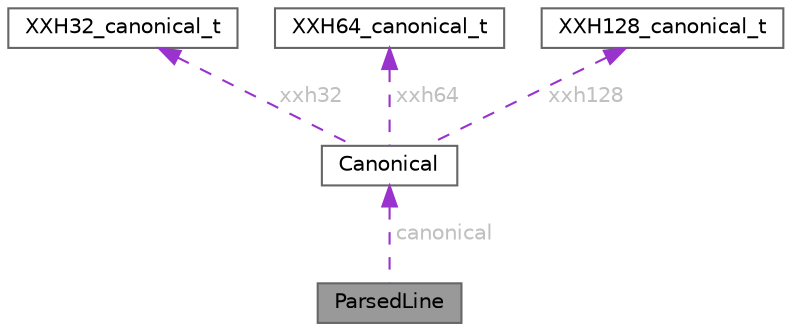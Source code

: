 digraph "ParsedLine"
{
 // LATEX_PDF_SIZE
  bgcolor="transparent";
  edge [fontname=Helvetica,fontsize=10,labelfontname=Helvetica,labelfontsize=10];
  node [fontname=Helvetica,fontsize=10,shape=box,height=0.2,width=0.4];
  Node1 [id="Node000001",label="ParsedLine",height=0.2,width=0.4,color="gray40", fillcolor="grey60", style="filled", fontcolor="black",tooltip=" "];
  Node2 -> Node1 [id="edge1_Node000001_Node000002",dir="back",color="darkorchid3",style="dashed",tooltip=" ",label=" canonical",fontcolor="grey" ];
  Node2 [id="Node000002",label="Canonical",height=0.2,width=0.4,color="gray40", fillcolor="white", style="filled",URL="$union_canonical.html",tooltip=" "];
  Node3 -> Node2 [id="edge2_Node000002_Node000003",dir="back",color="darkorchid3",style="dashed",tooltip=" ",label=" xxh32",fontcolor="grey" ];
  Node3 [id="Node000003",label="XXH32_canonical_t",height=0.2,width=0.4,color="gray40", fillcolor="white", style="filled",URL="$struct_x_x_h32__canonical__t.html",tooltip="Canonical (big endian) representation of XXH32_hash_t."];
  Node4 -> Node2 [id="edge3_Node000002_Node000004",dir="back",color="darkorchid3",style="dashed",tooltip=" ",label=" xxh64",fontcolor="grey" ];
  Node4 [id="Node000004",label="XXH64_canonical_t",height=0.2,width=0.4,color="gray40", fillcolor="white", style="filled",URL="$struct_x_x_h64__canonical__t.html",tooltip="Canonical (big endian) representation of XXH64_hash_t."];
  Node5 -> Node2 [id="edge4_Node000002_Node000005",dir="back",color="darkorchid3",style="dashed",tooltip=" ",label=" xxh128",fontcolor="grey" ];
  Node5 [id="Node000005",label="XXH128_canonical_t",height=0.2,width=0.4,color="gray40", fillcolor="white", style="filled",URL="$struct_x_x_h128__canonical__t.html",tooltip=" "];
}
